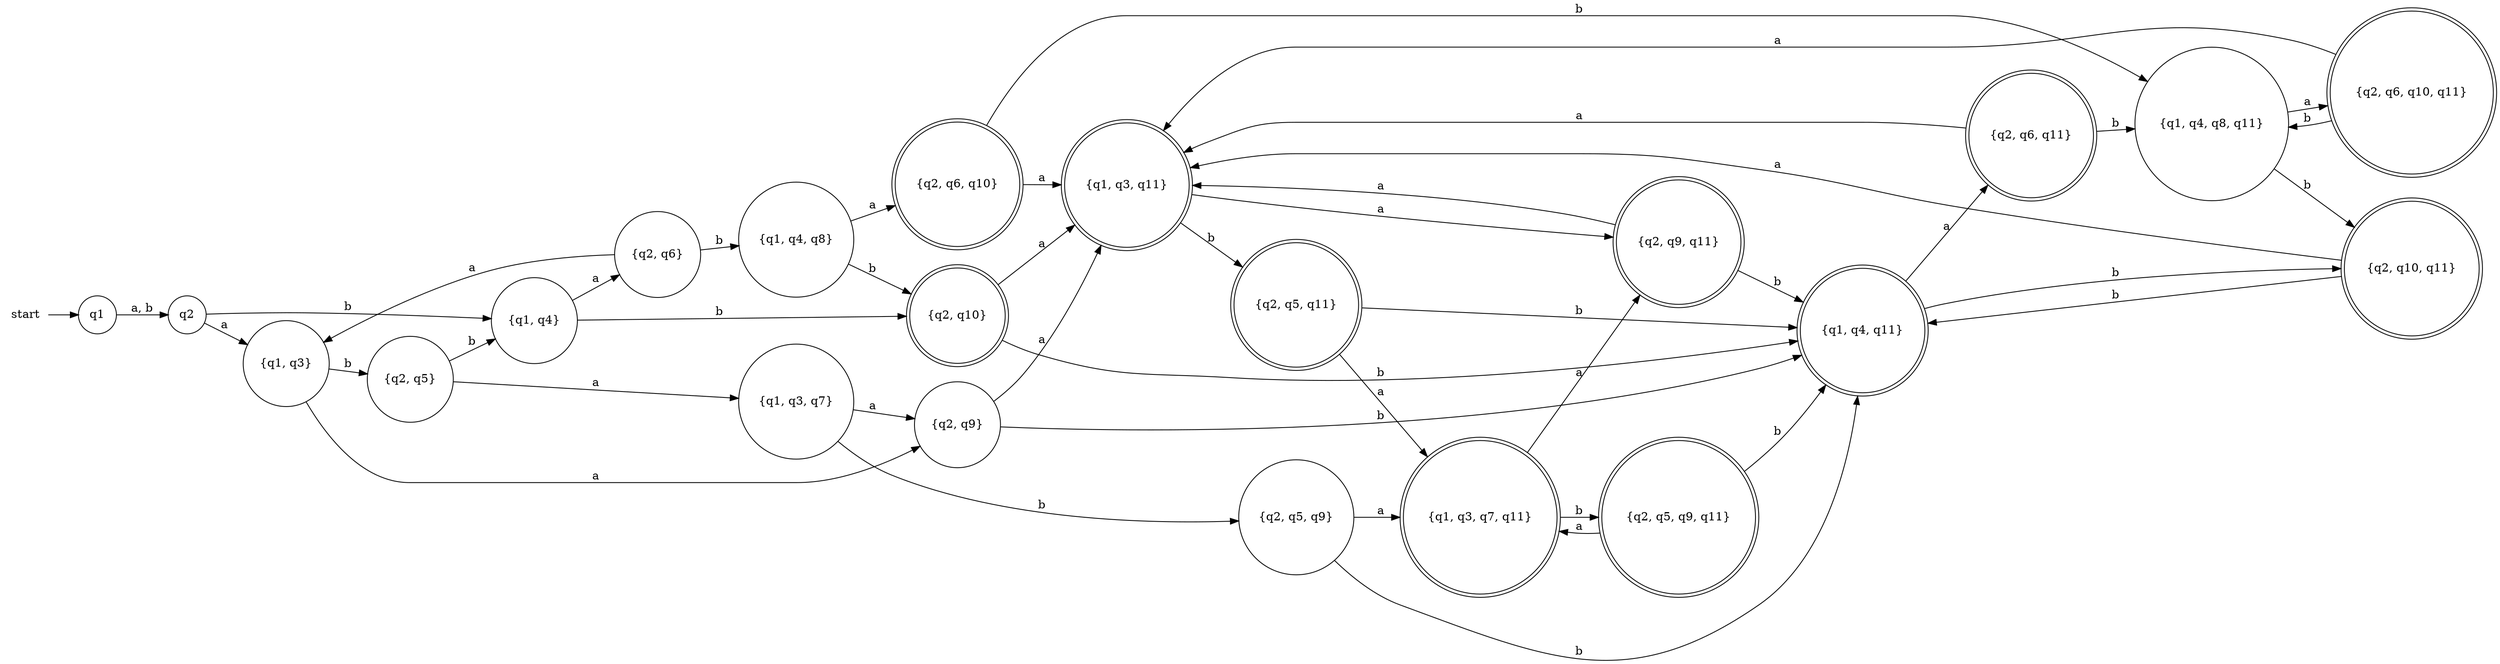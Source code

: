 digraph G{
  rankdir = LR;
  node [shape = none]; start;
  node [shape = circle]; q1 q2 "{q1, q3}" "{q1, q4}" "{q2, q9}" "{q2, q6}" "{q2, q5}" "{q1, q3, q7}" "{q1, q4, q8}" "{q2, q5, q9}" "{q1, q4, q8, q11}";
  node [shape = doublecircle]; "{q2, q10}" "{q1, q3, q11}" "{q1, q4, q11}" "{q2, q9, q11}" "{q2, q5, q11}" "{q2, q6, q10, q11}" "{q2, q5, q9, q11}" "{q2, q6, q11}" "{q2, q10, q11}" "{q2, q6, q10}" "{q1, q3, q7, q11}";
  start -> q1;
  q1 -> q2 [label = "a, b"];
  q2 -> "{q1, q3}" [label = "a"];
  q2 -> "{q1, q4}" [label = "b"];
  "{q1, q3}" -> "{q2, q9}" [label = "a"];
  "{q1, q4}" -> "{q2, q6}" [label = "a"];
  "{q1, q3}" -> "{q2, q5}" [label = "b"];
  "{q1, q4}" -> "{q2, q10}" [label = "b"];
  "{q2, q9}" -> "{q1, q3, q11}" [label = "a"];
  "{q2, q9}" -> "{q1, q4, q11}" [label = "b"];
  "{q2, q5}" -> "{q1, q3, q7}" [label = "a"];
  "{q2, q5}" -> "{q1, q4}" [label = "b"];
  "{q2, q6}" -> "{q1, q3}" [label = "a"];
  "{q2, q6}" -> "{q1, q4, q8}" [label = "b"];
  "{q2, q10}" -> "{q1, q3, q11}" [label = "a"];
  "{q2, q10}" -> "{q1, q4, q11}" [label = "b"];
  "{q1, q3, q11}" -> "{q2, q9, q11}" [label = "a"];
  "{q1, q3, q11}" -> "{q2, q5, q11}" [label = "b"];
  "{q1, q4, q11}" -> "{q2, q6, q11}" [label = "a"];
  "{q1, q4, q11}" -> "{q2, q10, q11}" [label = "b"];
  "{q1, q3, q7}" -> "{q2, q9}" [label = "a"];
  "{q1, q3, q7}" -> "{q2, q5, q9}" [label = "b"];
  "{q1, q4, q8}" -> "{q2, q6, q10}" [label = "a"];
  "{q1, q4, q8}" -> "{q2, q10}" [label = "b"];
  "{q2, q9, q11}" -> "{q1, q3, q11}" [label = "a"];
  "{q2, q9, q11}" -> "{q1, q4, q11}" [label = "b"];
  "{q2, q5, q11}" -> "{q1, q3, q7, q11}" [label = "a"];
  "{q2, q5, q11}" -> "{q1, q4, q11}" [label = "b"];
  "{q2, q6, q11}" -> "{q1, q3, q11}" [label = "a"];
  "{q2, q6, q11}" -> "{q1, q4, q8, q11}" [label = "b"];
  "{q2, q10, q11}" -> "{q1, q3, q11}" [label = "a"];
  "{q2, q10, q11}" -> "{q1, q4, q11}" [label = "b"];
  "{q2, q5, q9}" -> "{q1, q3, q7, q11}" [label = "a"];
  "{q2, q5, q9}" -> "{q1, q4, q11}" [label = "b"];
  "{q2, q6, q10}" -> "{q1, q3, q11}" [label = "a"];
  "{q2, q6, q10}" -> "{q1, q4, q8, q11}" [label = "b"];

  "{q1, q3, q7, q11}" -> "{q2, q9, q11}" [label = "a"];
  "{q1, q3, q7, q11}" -> "{q2, q5, q9, q11}" [label = "b"];
  "{q1, q4, q8, q11}" -> "{q2, q6, q10, q11}" [label = "a"];
  "{q1, q4, q8, q11}" -> "{q2, q10, q11}" [label = "b"];

  "{q2, q5, q9, q11}" -> "{q1, q3, q7, q11}" [label = "a"];
  "{q2, q5, q9, q11}" -> "{q1, q4, q11}" [label = "b"];
  "{q2, q6, q10, q11}" -> "{q1, q3, q11}" [label = "a"];
  "{q2, q6, q10, q11}" -> "{q1, q4, q8, q11}" [label = "b"];
}